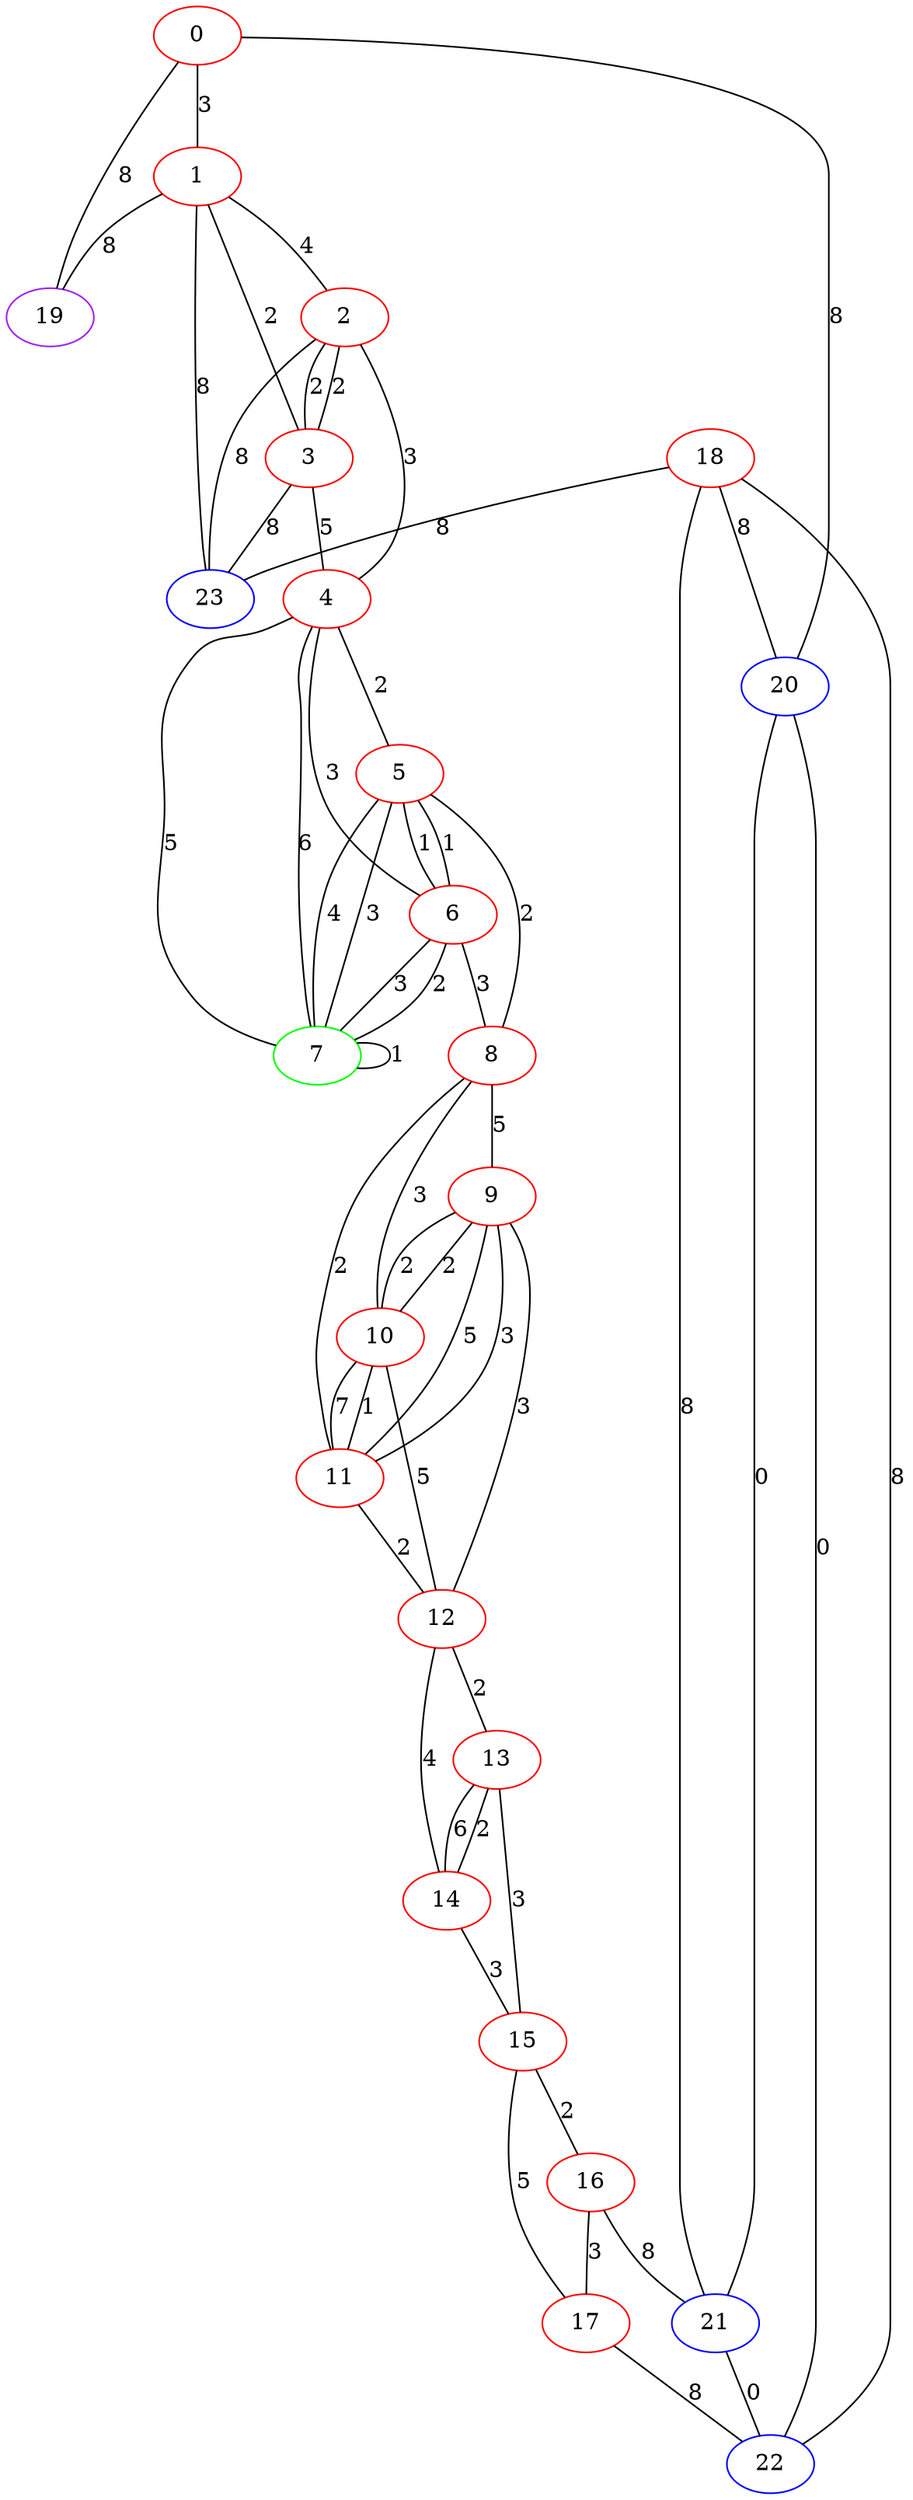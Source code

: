 graph "" {
0 [color=red, weight=1];
1 [color=red, weight=1];
2 [color=red, weight=1];
3 [color=red, weight=1];
4 [color=red, weight=1];
5 [color=red, weight=1];
6 [color=red, weight=1];
7 [color=green, weight=2];
8 [color=red, weight=1];
9 [color=red, weight=1];
10 [color=red, weight=1];
11 [color=red, weight=1];
12 [color=red, weight=1];
13 [color=red, weight=1];
14 [color=red, weight=1];
15 [color=red, weight=1];
16 [color=red, weight=1];
17 [color=red, weight=1];
18 [color=red, weight=1];
19 [color=purple, weight=4];
20 [color=blue, weight=3];
21 [color=blue, weight=3];
22 [color=blue, weight=3];
23 [color=blue, weight=3];
0 -- 1  [key=0, label=3];
0 -- 19  [key=0, label=8];
0 -- 20  [key=0, label=8];
1 -- 19  [key=0, label=8];
1 -- 2  [key=0, label=4];
1 -- 3  [key=0, label=2];
1 -- 23  [key=0, label=8];
2 -- 3  [key=0, label=2];
2 -- 3  [key=1, label=2];
2 -- 4  [key=0, label=3];
2 -- 23  [key=0, label=8];
3 -- 4  [key=0, label=5];
3 -- 23  [key=0, label=8];
4 -- 5  [key=0, label=2];
4 -- 6  [key=0, label=3];
4 -- 7  [key=0, label=5];
4 -- 7  [key=1, label=6];
5 -- 8  [key=0, label=2];
5 -- 6  [key=0, label=1];
5 -- 6  [key=1, label=1];
5 -- 7  [key=0, label=3];
5 -- 7  [key=1, label=4];
6 -- 8  [key=0, label=3];
6 -- 7  [key=0, label=2];
6 -- 7  [key=1, label=3];
7 -- 7  [key=0, label=1];
8 -- 9  [key=0, label=5];
8 -- 10  [key=0, label=3];
8 -- 11  [key=0, label=2];
9 -- 10  [key=0, label=2];
9 -- 10  [key=1, label=2];
9 -- 11  [key=0, label=5];
9 -- 11  [key=1, label=3];
9 -- 12  [key=0, label=3];
10 -- 11  [key=0, label=7];
10 -- 11  [key=1, label=1];
10 -- 12  [key=0, label=5];
11 -- 12  [key=0, label=2];
12 -- 13  [key=0, label=2];
12 -- 14  [key=0, label=4];
13 -- 14  [key=0, label=6];
13 -- 14  [key=1, label=2];
13 -- 15  [key=0, label=3];
14 -- 15  [key=0, label=3];
15 -- 16  [key=0, label=2];
15 -- 17  [key=0, label=5];
16 -- 17  [key=0, label=3];
16 -- 21  [key=0, label=8];
17 -- 22  [key=0, label=8];
18 -- 20  [key=0, label=8];
18 -- 21  [key=0, label=8];
18 -- 22  [key=0, label=8];
18 -- 23  [key=0, label=8];
20 -- 21  [key=0, label=0];
20 -- 22  [key=0, label=0];
21 -- 22  [key=0, label=0];
}
